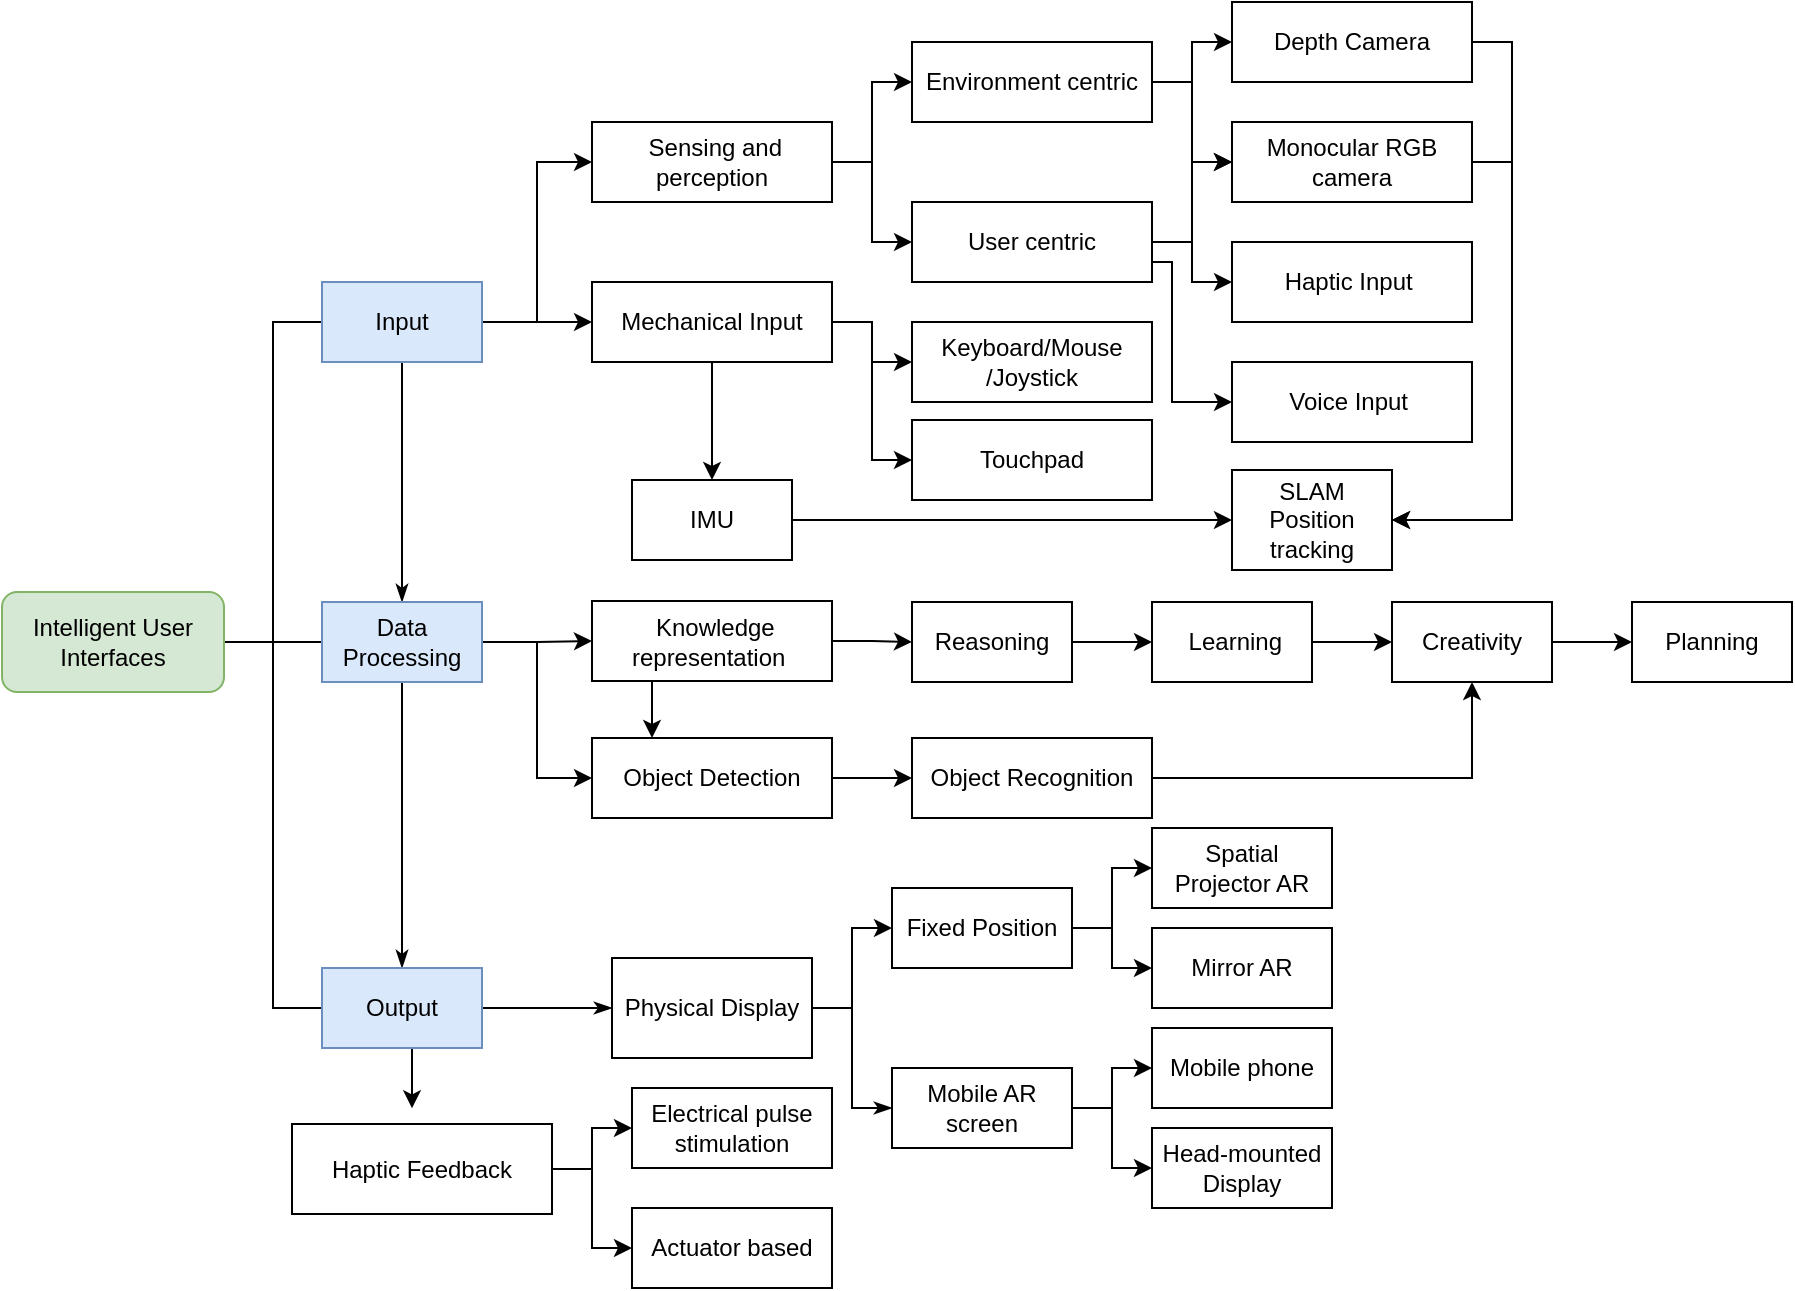 <mxfile version="10.8.0" type="github"><diagram id="MFF0CdVWiNCkULvAo4WW" name="Page-1"><mxGraphModel dx="2221" dy="725" grid="1" gridSize="10" guides="1" tooltips="1" connect="1" arrows="1" fold="1" page="1" pageScale="1" pageWidth="827" pageHeight="1169" math="0" shadow="0"><root><mxCell id="0"/><mxCell id="1" parent="0"/><mxCell id="TWCdQl_EkmHbGPGhzRu7-25" style="edgeStyle=orthogonalEdgeStyle;rounded=0;orthogonalLoop=1;jettySize=auto;html=1;exitX=1;exitY=0.5;exitDx=0;exitDy=0;entryX=0;entryY=0.5;entryDx=0;entryDy=0;endArrow=none;endFill=0;" parent="1" source="TWCdQl_EkmHbGPGhzRu7-1" target="TWCdQl_EkmHbGPGhzRu7-4" edge="1"><mxGeometry relative="1" as="geometry"/></mxCell><mxCell id="TWCdQl_EkmHbGPGhzRu7-32" style="edgeStyle=orthogonalEdgeStyle;rounded=0;orthogonalLoop=1;jettySize=auto;html=1;exitX=1;exitY=0.5;exitDx=0;exitDy=0;endArrow=none;endFill=0;" parent="1" source="TWCdQl_EkmHbGPGhzRu7-1" target="TWCdQl_EkmHbGPGhzRu7-5" edge="1"><mxGeometry relative="1" as="geometry"/></mxCell><mxCell id="TWCdQl_EkmHbGPGhzRu7-33" style="edgeStyle=orthogonalEdgeStyle;rounded=0;orthogonalLoop=1;jettySize=auto;html=1;exitX=1;exitY=0.5;exitDx=0;exitDy=0;entryX=0;entryY=0.5;entryDx=0;entryDy=0;endArrow=none;endFill=0;" parent="1" source="TWCdQl_EkmHbGPGhzRu7-1" target="TWCdQl_EkmHbGPGhzRu7-6" edge="1"><mxGeometry relative="1" as="geometry"/></mxCell><mxCell id="TWCdQl_EkmHbGPGhzRu7-1" value="Intelligent User Interfaces" style="rounded=1;whiteSpace=wrap;html=1;fillColor=#d5e8d4;strokeColor=#82b366;" parent="1" vertex="1"><mxGeometry x="-55" y="475" width="111" height="50" as="geometry"/></mxCell><mxCell id="TWCdQl_EkmHbGPGhzRu7-12" style="edgeStyle=orthogonalEdgeStyle;rounded=0;orthogonalLoop=1;jettySize=auto;html=1;exitX=0.5;exitY=1;exitDx=0;exitDy=0;entryX=0.5;entryY=0;entryDx=0;entryDy=0;endArrow=classicThin;endFill=1;" parent="1" source="TWCdQl_EkmHbGPGhzRu7-4" target="TWCdQl_EkmHbGPGhzRu7-5" edge="1"><mxGeometry relative="1" as="geometry"/></mxCell><mxCell id="Xk8KMz5eS003bKO2HRj--24" style="edgeStyle=orthogonalEdgeStyle;rounded=0;orthogonalLoop=1;jettySize=auto;html=1;exitX=1;exitY=0.5;exitDx=0;exitDy=0;entryX=0;entryY=0.5;entryDx=0;entryDy=0;" parent="1" source="TWCdQl_EkmHbGPGhzRu7-4" target="Xk8KMz5eS003bKO2HRj--21" edge="1"><mxGeometry relative="1" as="geometry"/></mxCell><mxCell id="Xk8KMz5eS003bKO2HRj--25" style="edgeStyle=orthogonalEdgeStyle;rounded=0;orthogonalLoop=1;jettySize=auto;html=1;exitX=1;exitY=0.5;exitDx=0;exitDy=0;entryX=0;entryY=0.5;entryDx=0;entryDy=0;" parent="1" source="TWCdQl_EkmHbGPGhzRu7-4" target="TWCdQl_EkmHbGPGhzRu7-14" edge="1"><mxGeometry relative="1" as="geometry"/></mxCell><mxCell id="TWCdQl_EkmHbGPGhzRu7-4" value="Input" style="rounded=1;whiteSpace=wrap;html=1;fillColor=#dae8fc;strokeColor=#6c8ebf;arcSize=0;" parent="1" vertex="1"><mxGeometry x="105" y="320" width="80" height="40" as="geometry"/></mxCell><mxCell id="TWCdQl_EkmHbGPGhzRu7-13" style="edgeStyle=orthogonalEdgeStyle;rounded=0;orthogonalLoop=1;jettySize=auto;html=1;exitX=0.5;exitY=1;exitDx=0;exitDy=0;entryX=0.5;entryY=0;entryDx=0;entryDy=0;endArrow=classicThin;endFill=1;" parent="1" source="TWCdQl_EkmHbGPGhzRu7-5" target="TWCdQl_EkmHbGPGhzRu7-6" edge="1"><mxGeometry relative="1" as="geometry"/></mxCell><mxCell id="Xk8KMz5eS003bKO2HRj--30" style="edgeStyle=orthogonalEdgeStyle;rounded=0;orthogonalLoop=1;jettySize=auto;html=1;exitX=1;exitY=0.5;exitDx=0;exitDy=0;entryX=0;entryY=0.5;entryDx=0;entryDy=0;" parent="1" source="TWCdQl_EkmHbGPGhzRu7-5" target="TWCdQl_EkmHbGPGhzRu7-15" edge="1"><mxGeometry relative="1" as="geometry"/></mxCell><mxCell id="rtlikF2C28IzhqZwsLsX-10" style="edgeStyle=orthogonalEdgeStyle;rounded=0;orthogonalLoop=1;jettySize=auto;html=1;exitX=1;exitY=0.5;exitDx=0;exitDy=0;entryX=0;entryY=0.5;entryDx=0;entryDy=0;" edge="1" parent="1" source="TWCdQl_EkmHbGPGhzRu7-5" target="rtlikF2C28IzhqZwsLsX-8"><mxGeometry relative="1" as="geometry"/></mxCell><mxCell id="TWCdQl_EkmHbGPGhzRu7-5" value="Data Processing" style="rounded=1;whiteSpace=wrap;html=1;fillColor=#dae8fc;strokeColor=#6c8ebf;arcSize=0;" parent="1" vertex="1"><mxGeometry x="105" y="480" width="80" height="40" as="geometry"/></mxCell><mxCell id="TWCdQl_EkmHbGPGhzRu7-29" style="edgeStyle=orthogonalEdgeStyle;rounded=0;orthogonalLoop=1;jettySize=auto;html=1;exitX=1;exitY=0.5;exitDx=0;exitDy=0;entryX=0;entryY=0.5;entryDx=0;entryDy=0;endArrow=classicThin;endFill=1;" parent="1" source="TWCdQl_EkmHbGPGhzRu7-6" target="TWCdQl_EkmHbGPGhzRu7-23" edge="1"><mxGeometry relative="1" as="geometry"/></mxCell><mxCell id="Xk8KMz5eS003bKO2HRj--11" style="edgeStyle=orthogonalEdgeStyle;rounded=0;orthogonalLoop=1;jettySize=auto;html=1;exitX=0.5;exitY=1;exitDx=0;exitDy=0;entryX=0.5;entryY=0;entryDx=0;entryDy=0;" parent="1" source="TWCdQl_EkmHbGPGhzRu7-6" edge="1"><mxGeometry relative="1" as="geometry"><mxPoint x="150" y="733.138" as="targetPoint"/></mxGeometry></mxCell><mxCell id="TWCdQl_EkmHbGPGhzRu7-6" value="Output" style="rounded=1;whiteSpace=wrap;html=1;fillColor=#dae8fc;strokeColor=#6c8ebf;arcSize=0;" parent="1" vertex="1"><mxGeometry x="105" y="663" width="80" height="40" as="geometry"/></mxCell><mxCell id="Xk8KMz5eS003bKO2HRj--14" style="edgeStyle=orthogonalEdgeStyle;rounded=0;orthogonalLoop=1;jettySize=auto;html=1;exitX=1;exitY=0.5;exitDx=0;exitDy=0;entryX=0;entryY=0.5;entryDx=0;entryDy=0;" parent="1" source="TWCdQl_EkmHbGPGhzRu7-14" target="Xk8KMz5eS003bKO2HRj--9" edge="1"><mxGeometry relative="1" as="geometry"/></mxCell><mxCell id="Xk8KMz5eS003bKO2HRj--15" style="edgeStyle=orthogonalEdgeStyle;rounded=0;orthogonalLoop=1;jettySize=auto;html=1;exitX=1;exitY=0.5;exitDx=0;exitDy=0;entryX=0;entryY=0.5;entryDx=0;entryDy=0;" parent="1" source="TWCdQl_EkmHbGPGhzRu7-14" target="Xk8KMz5eS003bKO2HRj--1" edge="1"><mxGeometry relative="1" as="geometry"/></mxCell><mxCell id="TWCdQl_EkmHbGPGhzRu7-14" value="&amp;nbsp;Sensing and perception" style="rounded=0;whiteSpace=wrap;html=1;" parent="1" vertex="1"><mxGeometry x="240" y="240" width="120" height="40" as="geometry"/></mxCell><mxCell id="Xk8KMz5eS003bKO2HRj--34" style="edgeStyle=orthogonalEdgeStyle;rounded=0;orthogonalLoop=1;jettySize=auto;html=1;exitX=1;exitY=0.5;exitDx=0;exitDy=0;entryX=0;entryY=0.5;entryDx=0;entryDy=0;" parent="1" source="TWCdQl_EkmHbGPGhzRu7-15" target="TWCdQl_EkmHbGPGhzRu7-16" edge="1"><mxGeometry relative="1" as="geometry"/></mxCell><mxCell id="rtlikF2C28IzhqZwsLsX-13" style="edgeStyle=orthogonalEdgeStyle;rounded=0;orthogonalLoop=1;jettySize=auto;html=1;exitX=0.25;exitY=1;exitDx=0;exitDy=0;entryX=0.25;entryY=0;entryDx=0;entryDy=0;" edge="1" parent="1" source="TWCdQl_EkmHbGPGhzRu7-15" target="rtlikF2C28IzhqZwsLsX-8"><mxGeometry relative="1" as="geometry"/></mxCell><mxCell id="TWCdQl_EkmHbGPGhzRu7-15" value="&amp;nbsp;Knowledge representation&amp;nbsp;" style="rounded=0;whiteSpace=wrap;html=1;" parent="1" vertex="1"><mxGeometry x="240" y="479.5" width="120" height="40" as="geometry"/></mxCell><mxCell id="Xk8KMz5eS003bKO2HRj--36" style="edgeStyle=orthogonalEdgeStyle;rounded=0;orthogonalLoop=1;jettySize=auto;html=1;exitX=1;exitY=0.5;exitDx=0;exitDy=0;entryX=0;entryY=0.5;entryDx=0;entryDy=0;" parent="1" source="TWCdQl_EkmHbGPGhzRu7-16" target="TWCdQl_EkmHbGPGhzRu7-20" edge="1"><mxGeometry relative="1" as="geometry"/></mxCell><mxCell id="TWCdQl_EkmHbGPGhzRu7-16" value="Reasoning" style="rounded=0;whiteSpace=wrap;html=1;" parent="1" vertex="1"><mxGeometry x="400" y="480" width="80" height="40" as="geometry"/></mxCell><mxCell id="Xk8KMz5eS003bKO2HRj--38" style="edgeStyle=orthogonalEdgeStyle;rounded=0;orthogonalLoop=1;jettySize=auto;html=1;exitX=1;exitY=0.5;exitDx=0;exitDy=0;" parent="1" source="TWCdQl_EkmHbGPGhzRu7-18" target="TWCdQl_EkmHbGPGhzRu7-22" edge="1"><mxGeometry relative="1" as="geometry"/></mxCell><mxCell id="TWCdQl_EkmHbGPGhzRu7-18" value="Creativity" style="rounded=0;whiteSpace=wrap;html=1;" parent="1" vertex="1"><mxGeometry x="640" y="480" width="80" height="40" as="geometry"/></mxCell><mxCell id="Xk8KMz5eS003bKO2HRj--37" style="edgeStyle=orthogonalEdgeStyle;rounded=0;orthogonalLoop=1;jettySize=auto;html=1;exitX=1;exitY=0.5;exitDx=0;exitDy=0;entryX=0;entryY=0.5;entryDx=0;entryDy=0;" parent="1" source="TWCdQl_EkmHbGPGhzRu7-20" target="TWCdQl_EkmHbGPGhzRu7-18" edge="1"><mxGeometry relative="1" as="geometry"/></mxCell><mxCell id="TWCdQl_EkmHbGPGhzRu7-20" value="&lt;span&gt;&amp;nbsp;Learning&lt;/span&gt;" style="rounded=0;whiteSpace=wrap;html=1;" parent="1" vertex="1"><mxGeometry x="520" y="480" width="80" height="40" as="geometry"/></mxCell><mxCell id="TWCdQl_EkmHbGPGhzRu7-22" value="Planning" style="rounded=0;whiteSpace=wrap;html=1;" parent="1" vertex="1"><mxGeometry x="760" y="480" width="80" height="40" as="geometry"/></mxCell><mxCell id="TWCdQl_EkmHbGPGhzRu7-28" style="edgeStyle=orthogonalEdgeStyle;rounded=0;orthogonalLoop=1;jettySize=auto;html=1;exitX=1;exitY=0.5;exitDx=0;exitDy=0;entryX=0;entryY=0.5;entryDx=0;entryDy=0;endArrow=classicThin;endFill=1;" parent="1" source="TWCdQl_EkmHbGPGhzRu7-23" target="TWCdQl_EkmHbGPGhzRu7-26" edge="1"><mxGeometry relative="1" as="geometry"/></mxCell><mxCell id="TWCdQl_EkmHbGPGhzRu7-40" style="edgeStyle=orthogonalEdgeStyle;rounded=0;orthogonalLoop=1;jettySize=auto;html=1;exitX=1;exitY=0.5;exitDx=0;exitDy=0;entryX=0;entryY=0.5;entryDx=0;entryDy=0;endArrow=classic;endFill=1;" parent="1" source="TWCdQl_EkmHbGPGhzRu7-23" target="TWCdQl_EkmHbGPGhzRu7-24" edge="1"><mxGeometry relative="1" as="geometry"/></mxCell><mxCell id="TWCdQl_EkmHbGPGhzRu7-23" value="Physical Display" style="rounded=0;whiteSpace=wrap;html=1;" parent="1" vertex="1"><mxGeometry x="250" y="658" width="100" height="50" as="geometry"/></mxCell><mxCell id="TWCdQl_EkmHbGPGhzRu7-34" style="edgeStyle=orthogonalEdgeStyle;rounded=0;orthogonalLoop=1;jettySize=auto;html=1;exitX=1;exitY=0.5;exitDx=0;exitDy=0;entryX=0;entryY=0.5;entryDx=0;entryDy=0;endArrow=classic;endFill=1;" parent="1" source="TWCdQl_EkmHbGPGhzRu7-24" target="TWCdQl_EkmHbGPGhzRu7-30" edge="1"><mxGeometry relative="1" as="geometry"/></mxCell><mxCell id="TWCdQl_EkmHbGPGhzRu7-35" style="edgeStyle=orthogonalEdgeStyle;rounded=0;orthogonalLoop=1;jettySize=auto;html=1;exitX=1;exitY=0.5;exitDx=0;exitDy=0;endArrow=classic;endFill=1;" parent="1" source="TWCdQl_EkmHbGPGhzRu7-24" target="TWCdQl_EkmHbGPGhzRu7-31" edge="1"><mxGeometry relative="1" as="geometry"/></mxCell><mxCell id="TWCdQl_EkmHbGPGhzRu7-24" value="Fixed Position" style="rounded=0;whiteSpace=wrap;html=1;" parent="1" vertex="1"><mxGeometry x="390" y="623" width="90" height="40" as="geometry"/></mxCell><mxCell id="TWCdQl_EkmHbGPGhzRu7-37" style="edgeStyle=orthogonalEdgeStyle;rounded=0;orthogonalLoop=1;jettySize=auto;html=1;exitX=1;exitY=0.5;exitDx=0;exitDy=0;endArrow=classic;endFill=1;" parent="1" source="TWCdQl_EkmHbGPGhzRu7-26" target="TWCdQl_EkmHbGPGhzRu7-36" edge="1"><mxGeometry relative="1" as="geometry"/></mxCell><mxCell id="TWCdQl_EkmHbGPGhzRu7-39" style="edgeStyle=orthogonalEdgeStyle;rounded=0;orthogonalLoop=1;jettySize=auto;html=1;exitX=1;exitY=0.5;exitDx=0;exitDy=0;entryX=0;entryY=0.5;entryDx=0;entryDy=0;endArrow=classic;endFill=1;" parent="1" source="TWCdQl_EkmHbGPGhzRu7-26" target="TWCdQl_EkmHbGPGhzRu7-38" edge="1"><mxGeometry relative="1" as="geometry"/></mxCell><mxCell id="TWCdQl_EkmHbGPGhzRu7-26" value="Mobile AR screen" style="rounded=0;whiteSpace=wrap;html=1;" parent="1" vertex="1"><mxGeometry x="390" y="713" width="90" height="40" as="geometry"/></mxCell><mxCell id="TWCdQl_EkmHbGPGhzRu7-30" value="Spatial Projector AR" style="rounded=0;whiteSpace=wrap;html=1;" parent="1" vertex="1"><mxGeometry x="520" y="593" width="90" height="40" as="geometry"/></mxCell><mxCell id="TWCdQl_EkmHbGPGhzRu7-31" value="Mirror AR" style="rounded=0;whiteSpace=wrap;html=1;" parent="1" vertex="1"><mxGeometry x="520" y="643" width="90" height="40" as="geometry"/></mxCell><mxCell id="TWCdQl_EkmHbGPGhzRu7-36" value="Mobile phone" style="rounded=0;whiteSpace=wrap;html=1;" parent="1" vertex="1"><mxGeometry x="520" y="693" width="90" height="40" as="geometry"/></mxCell><mxCell id="TWCdQl_EkmHbGPGhzRu7-38" value="Head-mounted Display" style="rounded=0;whiteSpace=wrap;html=1;" parent="1" vertex="1"><mxGeometry x="520" y="743" width="90" height="40" as="geometry"/></mxCell><mxCell id="Xk8KMz5eS003bKO2HRj--17" style="edgeStyle=orthogonalEdgeStyle;rounded=0;orthogonalLoop=1;jettySize=auto;html=1;exitX=1;exitY=0.5;exitDx=0;exitDy=0;entryX=0;entryY=0.5;entryDx=0;entryDy=0;" parent="1" source="Xk8KMz5eS003bKO2HRj--1" target="Xk8KMz5eS003bKO2HRj--13" edge="1"><mxGeometry relative="1" as="geometry"/></mxCell><mxCell id="Xk8KMz5eS003bKO2HRj--20" style="edgeStyle=orthogonalEdgeStyle;rounded=0;orthogonalLoop=1;jettySize=auto;html=1;exitX=1;exitY=0.5;exitDx=0;exitDy=0;entryX=0;entryY=0.5;entryDx=0;entryDy=0;" parent="1" source="Xk8KMz5eS003bKO2HRj--1" target="Xk8KMz5eS003bKO2HRj--19" edge="1"><mxGeometry relative="1" as="geometry"/></mxCell><mxCell id="Xk8KMz5eS003bKO2HRj--45" style="edgeStyle=orthogonalEdgeStyle;rounded=0;orthogonalLoop=1;jettySize=auto;html=1;exitX=1;exitY=0.75;exitDx=0;exitDy=0;entryX=0;entryY=0.5;entryDx=0;entryDy=0;" parent="1" source="Xk8KMz5eS003bKO2HRj--1" target="Xk8KMz5eS003bKO2HRj--43" edge="1"><mxGeometry relative="1" as="geometry"><Array as="points"><mxPoint x="530" y="310"/><mxPoint x="530" y="380"/></Array></mxGeometry></mxCell><mxCell id="Xk8KMz5eS003bKO2HRj--1" value="User centric" style="rounded=0;whiteSpace=wrap;html=1;" parent="1" vertex="1"><mxGeometry x="400" y="280" width="120" height="40" as="geometry"/></mxCell><mxCell id="Xk8KMz5eS003bKO2HRj--41" style="edgeStyle=orthogonalEdgeStyle;rounded=0;orthogonalLoop=1;jettySize=auto;html=1;exitX=1;exitY=0.5;exitDx=0;exitDy=0;entryX=0;entryY=0.5;entryDx=0;entryDy=0;" parent="1" source="Xk8KMz5eS003bKO2HRj--2" target="Xk8KMz5eS003bKO2HRj--7" edge="1"><mxGeometry relative="1" as="geometry"/></mxCell><mxCell id="Xk8KMz5eS003bKO2HRj--42" style="edgeStyle=orthogonalEdgeStyle;rounded=0;orthogonalLoop=1;jettySize=auto;html=1;exitX=1;exitY=0.5;exitDx=0;exitDy=0;entryX=0;entryY=0.5;entryDx=0;entryDy=0;" parent="1" source="Xk8KMz5eS003bKO2HRj--2" target="Xk8KMz5eS003bKO2HRj--3" edge="1"><mxGeometry relative="1" as="geometry"/></mxCell><mxCell id="Xk8KMz5eS003bKO2HRj--2" value="Haptic Feedback" style="rounded=0;whiteSpace=wrap;html=1;" parent="1" vertex="1"><mxGeometry x="90" y="741" width="130" height="45" as="geometry"/></mxCell><mxCell id="Xk8KMz5eS003bKO2HRj--3" value="Actuator based" style="rounded=0;whiteSpace=wrap;html=1;" parent="1" vertex="1"><mxGeometry x="260" y="783" width="100" height="40" as="geometry"/></mxCell><mxCell id="Xk8KMz5eS003bKO2HRj--7" value="Electrical pulse stimulation" style="rounded=0;whiteSpace=wrap;html=1;" parent="1" vertex="1"><mxGeometry x="260" y="723" width="100" height="40" as="geometry"/></mxCell><mxCell id="Xk8KMz5eS003bKO2HRj--16" style="edgeStyle=orthogonalEdgeStyle;rounded=0;orthogonalLoop=1;jettySize=auto;html=1;exitX=1;exitY=0.5;exitDx=0;exitDy=0;" parent="1" source="Xk8KMz5eS003bKO2HRj--9" target="Xk8KMz5eS003bKO2HRj--12" edge="1"><mxGeometry relative="1" as="geometry"/></mxCell><mxCell id="Xk8KMz5eS003bKO2HRj--18" style="edgeStyle=orthogonalEdgeStyle;rounded=0;orthogonalLoop=1;jettySize=auto;html=1;exitX=1;exitY=0.5;exitDx=0;exitDy=0;entryX=0;entryY=0.5;entryDx=0;entryDy=0;" parent="1" source="Xk8KMz5eS003bKO2HRj--9" target="Xk8KMz5eS003bKO2HRj--13" edge="1"><mxGeometry relative="1" as="geometry"/></mxCell><mxCell id="Xk8KMz5eS003bKO2HRj--9" value="Environment centric" style="rounded=0;whiteSpace=wrap;html=1;" parent="1" vertex="1"><mxGeometry x="400" y="200" width="120" height="40" as="geometry"/></mxCell><mxCell id="rtlikF2C28IzhqZwsLsX-5" style="edgeStyle=orthogonalEdgeStyle;rounded=0;orthogonalLoop=1;jettySize=auto;html=1;exitX=1;exitY=0.5;exitDx=0;exitDy=0;" edge="1" parent="1" source="Xk8KMz5eS003bKO2HRj--12" target="rtlikF2C28IzhqZwsLsX-3"><mxGeometry relative="1" as="geometry"><Array as="points"><mxPoint x="700" y="200"/><mxPoint x="700" y="439"/></Array></mxGeometry></mxCell><mxCell id="Xk8KMz5eS003bKO2HRj--12" value="Depth Camera" style="rounded=0;whiteSpace=wrap;html=1;" parent="1" vertex="1"><mxGeometry x="560" y="180" width="120" height="40" as="geometry"/></mxCell><mxCell id="rtlikF2C28IzhqZwsLsX-6" style="edgeStyle=orthogonalEdgeStyle;rounded=0;orthogonalLoop=1;jettySize=auto;html=1;exitX=1;exitY=0.5;exitDx=0;exitDy=0;entryX=1;entryY=0.5;entryDx=0;entryDy=0;" edge="1" parent="1" source="Xk8KMz5eS003bKO2HRj--13" target="rtlikF2C28IzhqZwsLsX-3"><mxGeometry relative="1" as="geometry"/></mxCell><mxCell id="Xk8KMz5eS003bKO2HRj--13" value="Monocular RGB camera" style="rounded=0;whiteSpace=wrap;html=1;" parent="1" vertex="1"><mxGeometry x="560" y="240" width="120" height="40" as="geometry"/></mxCell><mxCell id="Xk8KMz5eS003bKO2HRj--19" value="Haptic Input&amp;nbsp;" style="rounded=0;whiteSpace=wrap;html=1;" parent="1" vertex="1"><mxGeometry x="560" y="300" width="120" height="40" as="geometry"/></mxCell><mxCell id="Xk8KMz5eS003bKO2HRj--23" style="edgeStyle=orthogonalEdgeStyle;rounded=0;orthogonalLoop=1;jettySize=auto;html=1;exitX=1;exitY=0.5;exitDx=0;exitDy=0;entryX=0;entryY=0.5;entryDx=0;entryDy=0;" parent="1" source="Xk8KMz5eS003bKO2HRj--21" target="Xk8KMz5eS003bKO2HRj--22" edge="1"><mxGeometry relative="1" as="geometry"/></mxCell><mxCell id="Xk8KMz5eS003bKO2HRj--29" style="edgeStyle=orthogonalEdgeStyle;rounded=0;orthogonalLoop=1;jettySize=auto;html=1;exitX=1;exitY=0.5;exitDx=0;exitDy=0;entryX=0;entryY=0.5;entryDx=0;entryDy=0;" parent="1" source="Xk8KMz5eS003bKO2HRj--21" target="Xk8KMz5eS003bKO2HRj--28" edge="1"><mxGeometry relative="1" as="geometry"/></mxCell><mxCell id="rtlikF2C28IzhqZwsLsX-2" style="edgeStyle=orthogonalEdgeStyle;rounded=0;orthogonalLoop=1;jettySize=auto;html=1;exitX=0.5;exitY=1;exitDx=0;exitDy=0;entryX=0.5;entryY=0;entryDx=0;entryDy=0;" edge="1" parent="1" source="Xk8KMz5eS003bKO2HRj--21" target="rtlikF2C28IzhqZwsLsX-1"><mxGeometry relative="1" as="geometry"/></mxCell><mxCell id="Xk8KMz5eS003bKO2HRj--21" value="Mechanical Input" style="rounded=0;whiteSpace=wrap;html=1;" parent="1" vertex="1"><mxGeometry x="240" y="320" width="120" height="40" as="geometry"/></mxCell><mxCell id="Xk8KMz5eS003bKO2HRj--22" value="Keyboard/Mouse&lt;br&gt;/Joystick&lt;br&gt;" style="rounded=0;whiteSpace=wrap;html=1;" parent="1" vertex="1"><mxGeometry x="400" y="340" width="120" height="40" as="geometry"/></mxCell><mxCell id="Xk8KMz5eS003bKO2HRj--28" value="Touchpad&lt;br&gt;" style="rounded=0;whiteSpace=wrap;html=1;" parent="1" vertex="1"><mxGeometry x="400" y="389" width="120" height="40" as="geometry"/></mxCell><mxCell id="Xk8KMz5eS003bKO2HRj--43" value="Voice Input&amp;nbsp;" style="rounded=0;whiteSpace=wrap;html=1;" parent="1" vertex="1"><mxGeometry x="560" y="360" width="120" height="40" as="geometry"/></mxCell><mxCell id="rtlikF2C28IzhqZwsLsX-4" style="edgeStyle=orthogonalEdgeStyle;rounded=0;orthogonalLoop=1;jettySize=auto;html=1;" edge="1" parent="1" source="rtlikF2C28IzhqZwsLsX-1" target="rtlikF2C28IzhqZwsLsX-3"><mxGeometry relative="1" as="geometry"/></mxCell><mxCell id="rtlikF2C28IzhqZwsLsX-1" value="IMU&lt;br&gt;" style="rounded=0;whiteSpace=wrap;html=1;" vertex="1" parent="1"><mxGeometry x="260" y="419" width="80" height="40" as="geometry"/></mxCell><mxCell id="rtlikF2C28IzhqZwsLsX-3" value="SLAM Position tracking" style="rounded=0;whiteSpace=wrap;html=1;" vertex="1" parent="1"><mxGeometry x="560" y="414" width="80" height="50" as="geometry"/></mxCell><mxCell id="rtlikF2C28IzhqZwsLsX-11" style="edgeStyle=orthogonalEdgeStyle;rounded=0;orthogonalLoop=1;jettySize=auto;html=1;exitX=1;exitY=0.5;exitDx=0;exitDy=0;entryX=0;entryY=0.5;entryDx=0;entryDy=0;" edge="1" parent="1" source="rtlikF2C28IzhqZwsLsX-8" target="rtlikF2C28IzhqZwsLsX-9"><mxGeometry relative="1" as="geometry"/></mxCell><mxCell id="rtlikF2C28IzhqZwsLsX-8" value="Object Detection" style="rounded=0;whiteSpace=wrap;html=1;" vertex="1" parent="1"><mxGeometry x="240" y="548" width="120" height="40" as="geometry"/></mxCell><mxCell id="rtlikF2C28IzhqZwsLsX-14" style="edgeStyle=orthogonalEdgeStyle;rounded=0;orthogonalLoop=1;jettySize=auto;html=1;exitX=1;exitY=0.5;exitDx=0;exitDy=0;entryX=0.5;entryY=1;entryDx=0;entryDy=0;" edge="1" parent="1" source="rtlikF2C28IzhqZwsLsX-9" target="TWCdQl_EkmHbGPGhzRu7-18"><mxGeometry relative="1" as="geometry"/></mxCell><mxCell id="rtlikF2C28IzhqZwsLsX-9" value="Object Recognition" style="rounded=0;whiteSpace=wrap;html=1;" vertex="1" parent="1"><mxGeometry x="400" y="548" width="120" height="40" as="geometry"/></mxCell></root></mxGraphModel></diagram></mxfile>